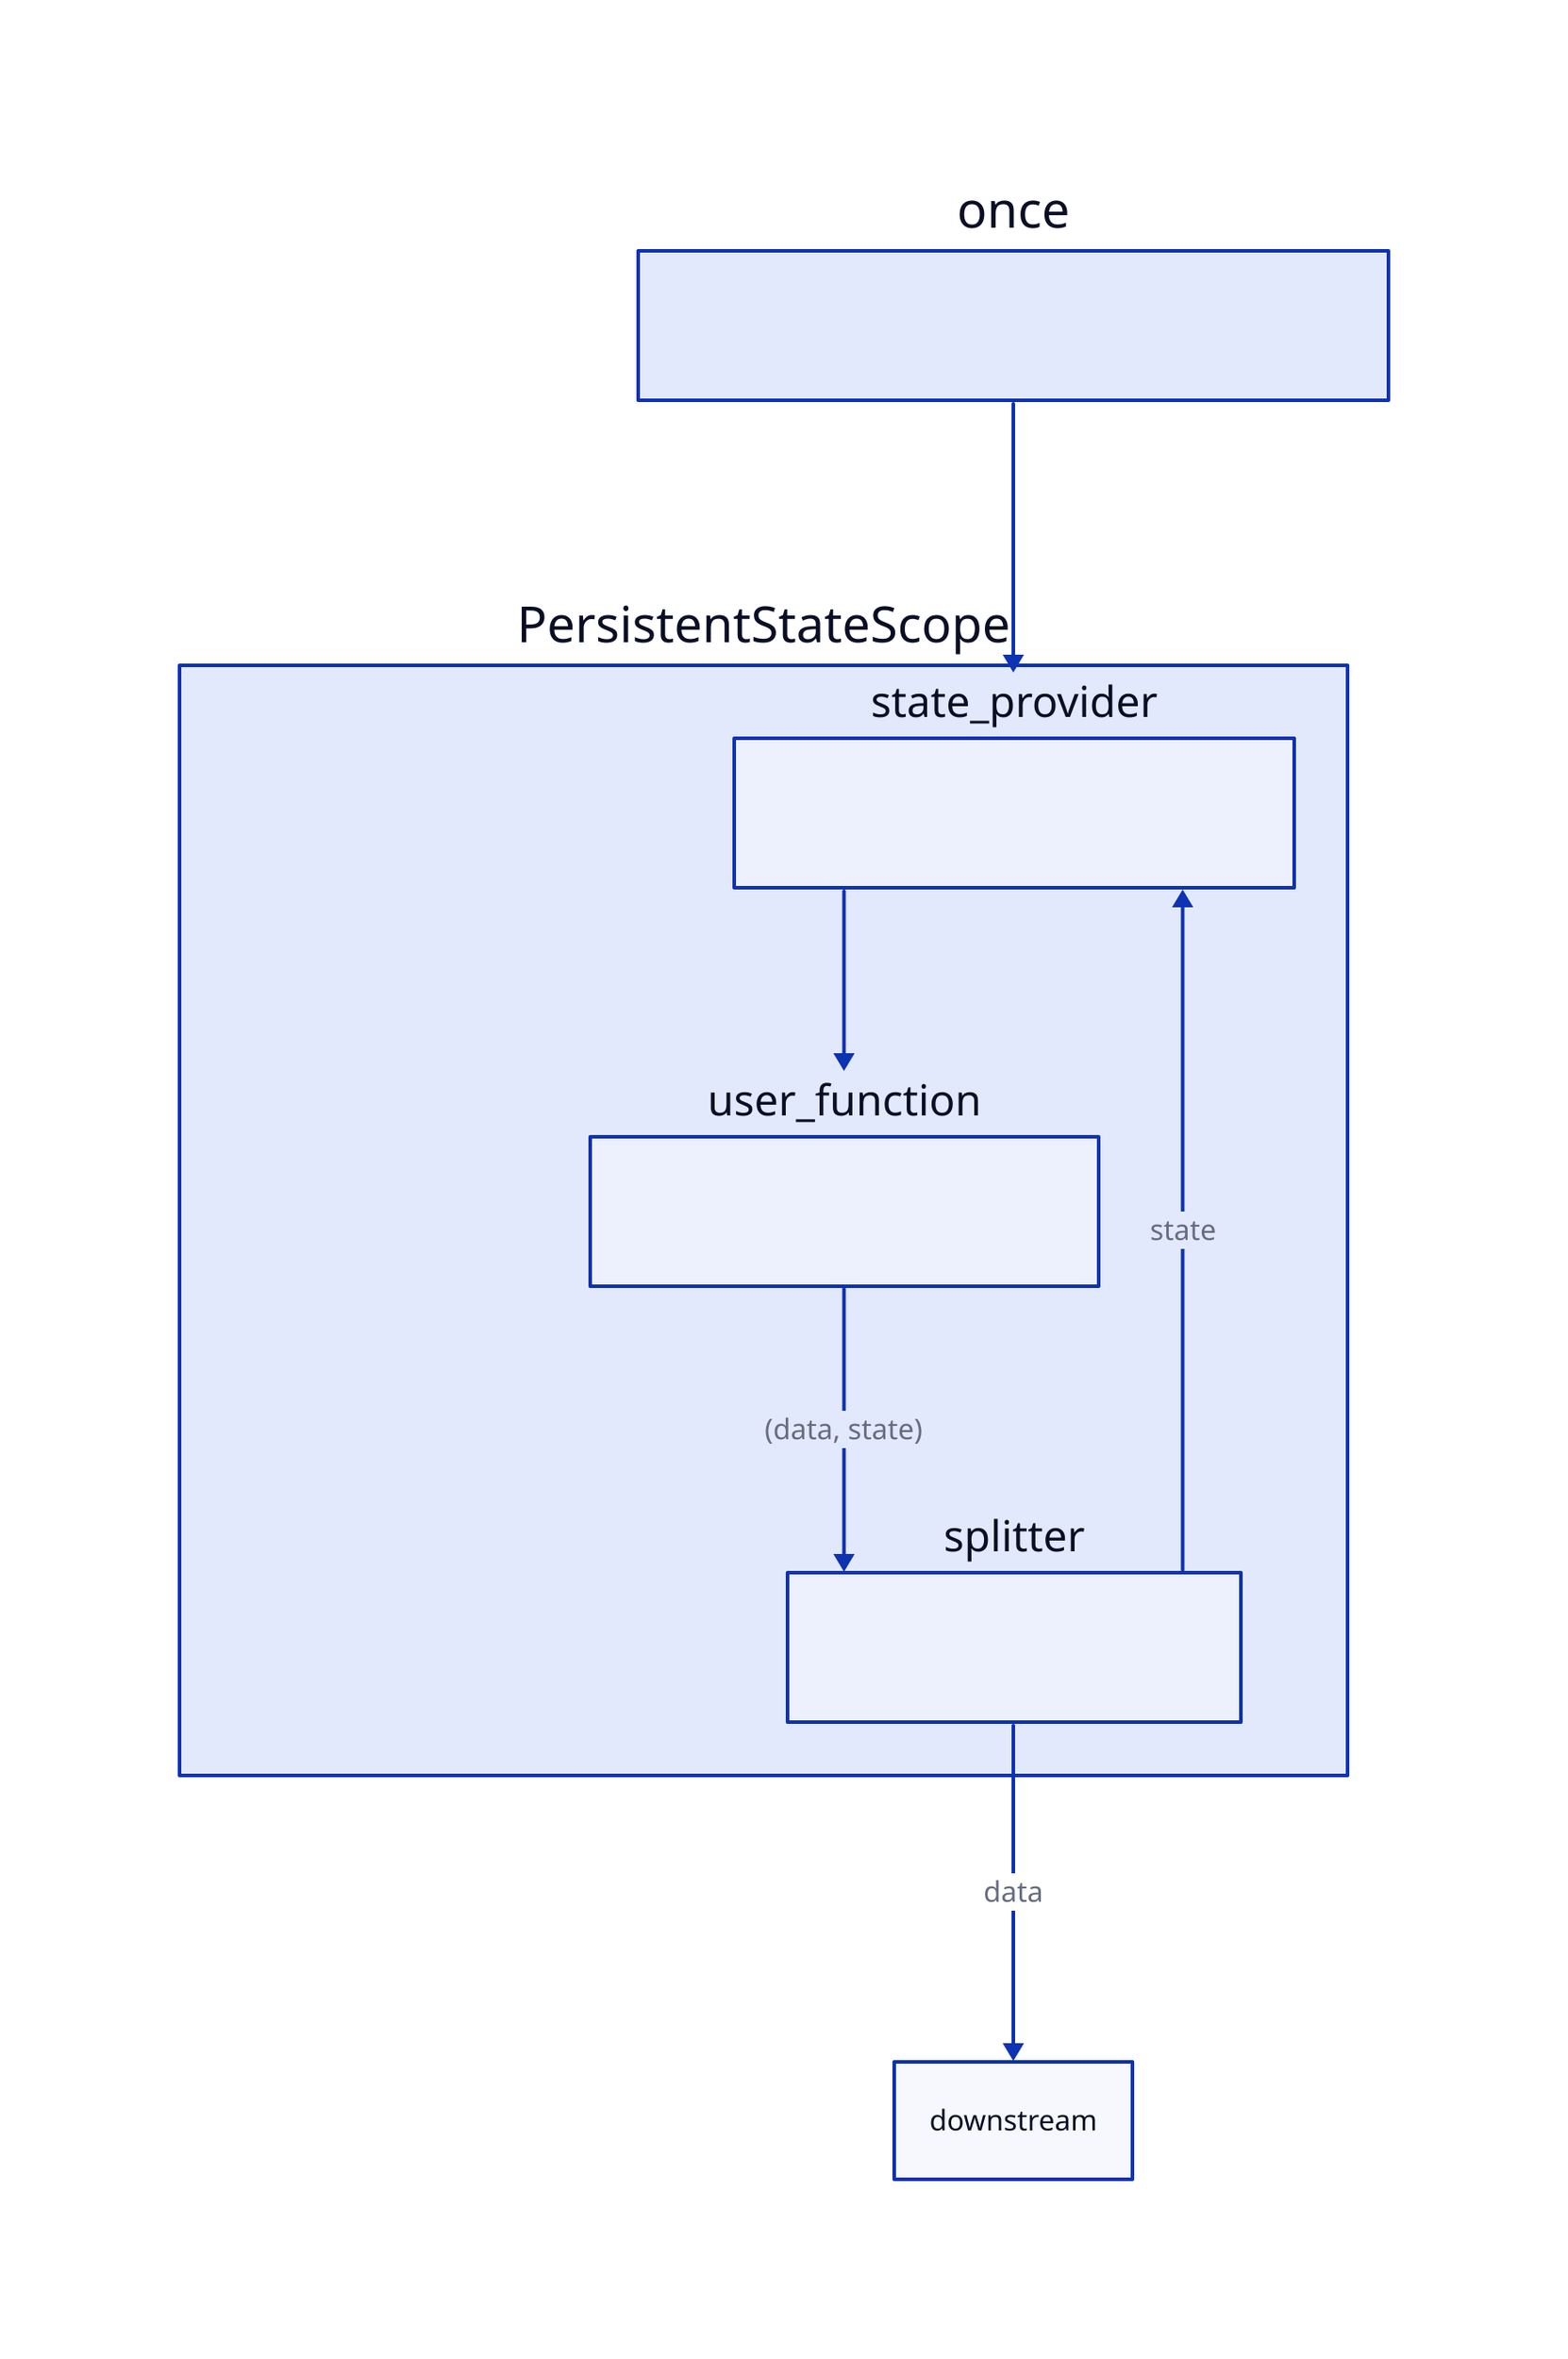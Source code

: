 
PersistentStateScope {
    text: |md Timestamps of type `StateEpoch`|

    state_provider {
        text: |md calls `load_state` and `save_state`|
    }
    splitter {
        text: |md splits state and data|
    }
    user_function {
        text: |md called repeatedly to produce data|
    }
}

once {
    text: |md Closure which emits a value once to start the dataflow|
} 
once -> PersistentStateScope.state_provider
PersistentStateScope.state_provider -> PersistentStateScope.user_function
PersistentStateScope.user_function -> PersistentStateScope.splitter: (data, state)
PersistentStateScope.splitter -> PersistentStateScope.state_provider: state
PersistentStateScope.splitter -> downstream: data